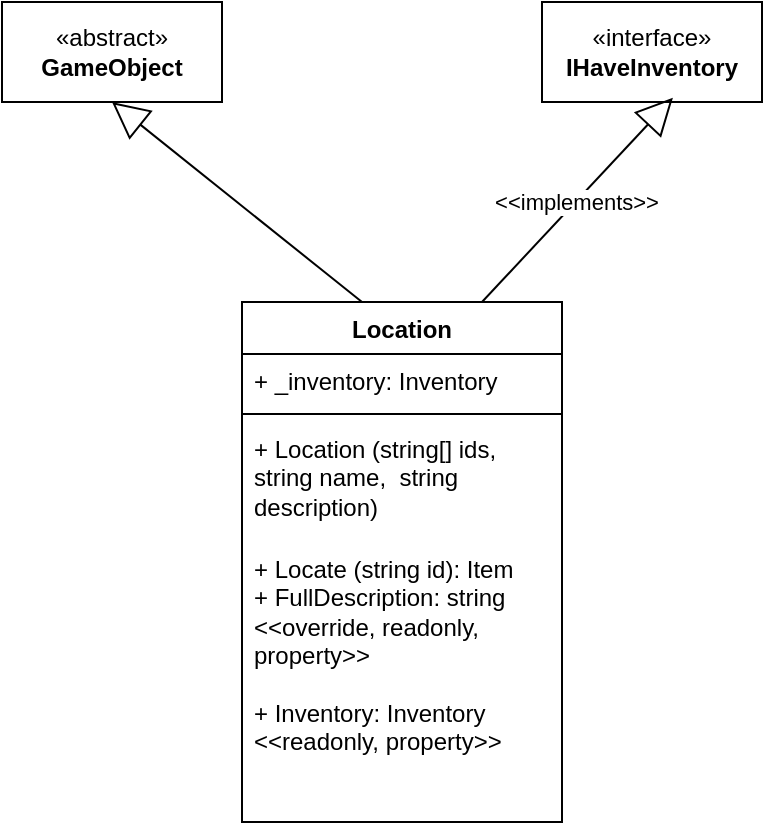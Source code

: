 <mxfile version="24.0.2" type="device">
  <diagram id="C5RBs43oDa-KdzZeNtuy" name="Page-1">
    <mxGraphModel dx="1195" dy="615" grid="1" gridSize="10" guides="1" tooltips="1" connect="1" arrows="1" fold="1" page="1" pageScale="1" pageWidth="827" pageHeight="1169" math="0" shadow="0">
      <root>
        <mxCell id="WIyWlLk6GJQsqaUBKTNV-0" />
        <mxCell id="WIyWlLk6GJQsqaUBKTNV-1" parent="WIyWlLk6GJQsqaUBKTNV-0" />
        <mxCell id="6Fsrv-u3DBaQ2dv-kSif-0" value="«abstract»&lt;br&gt;&lt;b&gt;GameObject&lt;/b&gt;" style="html=1;whiteSpace=wrap;" vertex="1" parent="WIyWlLk6GJQsqaUBKTNV-1">
          <mxGeometry x="270" y="130" width="110" height="50" as="geometry" />
        </mxCell>
        <mxCell id="6Fsrv-u3DBaQ2dv-kSif-1" value="" style="endArrow=block;endSize=16;endFill=0;html=1;rounded=0;entryX=0.5;entryY=1;entryDx=0;entryDy=0;" edge="1" parent="WIyWlLk6GJQsqaUBKTNV-1" target="6Fsrv-u3DBaQ2dv-kSif-0">
          <mxGeometry width="160" relative="1" as="geometry">
            <mxPoint x="450" y="280" as="sourcePoint" />
            <mxPoint x="420" y="320" as="targetPoint" />
          </mxGeometry>
        </mxCell>
        <mxCell id="6Fsrv-u3DBaQ2dv-kSif-2" value="Location" style="swimlane;fontStyle=1;align=center;verticalAlign=top;childLayout=stackLayout;horizontal=1;startSize=26;horizontalStack=0;resizeParent=1;resizeParentMax=0;resizeLast=0;collapsible=1;marginBottom=0;whiteSpace=wrap;html=1;" vertex="1" parent="WIyWlLk6GJQsqaUBKTNV-1">
          <mxGeometry x="390" y="280" width="160" height="260" as="geometry" />
        </mxCell>
        <mxCell id="6Fsrv-u3DBaQ2dv-kSif-7" value="+ _inventory: Inventory" style="text;strokeColor=none;fillColor=none;align=left;verticalAlign=top;spacingLeft=4;spacingRight=4;overflow=hidden;rotatable=0;points=[[0,0.5],[1,0.5]];portConstraint=eastwest;whiteSpace=wrap;html=1;" vertex="1" parent="6Fsrv-u3DBaQ2dv-kSif-2">
          <mxGeometry y="26" width="160" height="26" as="geometry" />
        </mxCell>
        <mxCell id="6Fsrv-u3DBaQ2dv-kSif-4" value="" style="line;strokeWidth=1;fillColor=none;align=left;verticalAlign=middle;spacingTop=-1;spacingLeft=3;spacingRight=3;rotatable=0;labelPosition=right;points=[];portConstraint=eastwest;strokeColor=inherit;" vertex="1" parent="6Fsrv-u3DBaQ2dv-kSif-2">
          <mxGeometry y="52" width="160" height="8" as="geometry" />
        </mxCell>
        <mxCell id="6Fsrv-u3DBaQ2dv-kSif-5" value="+ Location (string[] ids, string name,&amp;nbsp; string description)&amp;nbsp;" style="text;strokeColor=none;fillColor=none;align=left;verticalAlign=top;spacingLeft=4;spacingRight=4;overflow=hidden;rotatable=0;points=[[0,0.5],[1,0.5]];portConstraint=eastwest;whiteSpace=wrap;html=1;" vertex="1" parent="6Fsrv-u3DBaQ2dv-kSif-2">
          <mxGeometry y="60" width="160" height="60" as="geometry" />
        </mxCell>
        <mxCell id="6Fsrv-u3DBaQ2dv-kSif-8" value="&lt;div&gt;&lt;span style=&quot;background-color: initial;&quot;&gt;+ Locate (string id): Item&lt;/span&gt;&lt;br&gt;&lt;/div&gt;&lt;div&gt;+ FullDescription: string &amp;lt;&amp;lt;override, readonly, property&amp;gt;&amp;gt;&lt;/div&gt;&lt;div&gt;&lt;br&gt;&lt;/div&gt;&lt;div&gt;+ Inventory: Inventory &amp;lt;&amp;lt;readonly, property&amp;gt;&amp;gt;&lt;/div&gt;&lt;div&gt;&lt;br&gt;&lt;/div&gt;&lt;div&gt;&lt;br&gt;&lt;/div&gt;&lt;div&gt;&lt;br&gt;&lt;/div&gt;&lt;div&gt;&lt;br&gt;&lt;/div&gt;&lt;div&gt;&lt;br&gt;&lt;/div&gt;&lt;div&gt;&lt;br&gt;&lt;/div&gt;" style="text;strokeColor=none;fillColor=none;align=left;verticalAlign=top;spacingLeft=4;spacingRight=4;overflow=hidden;rotatable=0;points=[[0,0.5],[1,0.5]];portConstraint=eastwest;whiteSpace=wrap;html=1;" vertex="1" parent="6Fsrv-u3DBaQ2dv-kSif-2">
          <mxGeometry y="120" width="160" height="140" as="geometry" />
        </mxCell>
        <mxCell id="6Fsrv-u3DBaQ2dv-kSif-12" value="«interface»&lt;br&gt;&lt;b&gt;IHaveInventory&lt;/b&gt;" style="html=1;whiteSpace=wrap;" vertex="1" parent="WIyWlLk6GJQsqaUBKTNV-1">
          <mxGeometry x="540" y="130" width="110" height="50" as="geometry" />
        </mxCell>
        <mxCell id="6Fsrv-u3DBaQ2dv-kSif-16" value="" style="endArrow=block;endSize=16;endFill=0;html=1;rounded=0;entryX=0.595;entryY=0.958;entryDx=0;entryDy=0;exitX=0.75;exitY=0;exitDx=0;exitDy=0;entryPerimeter=0;" edge="1" parent="WIyWlLk6GJQsqaUBKTNV-1" source="6Fsrv-u3DBaQ2dv-kSif-2" target="6Fsrv-u3DBaQ2dv-kSif-12">
          <mxGeometry width="160" relative="1" as="geometry">
            <mxPoint x="460" y="290" as="sourcePoint" />
            <mxPoint x="335" y="190" as="targetPoint" />
          </mxGeometry>
        </mxCell>
        <mxCell id="6Fsrv-u3DBaQ2dv-kSif-17" value="&amp;lt;&amp;lt;implements&amp;gt;&amp;gt;" style="edgeLabel;html=1;align=center;verticalAlign=middle;resizable=0;points=[];" vertex="1" connectable="0" parent="6Fsrv-u3DBaQ2dv-kSif-16">
          <mxGeometry x="0.256" y="-1" relative="1" as="geometry">
            <mxPoint x="-14" y="13" as="offset" />
          </mxGeometry>
        </mxCell>
      </root>
    </mxGraphModel>
  </diagram>
</mxfile>
